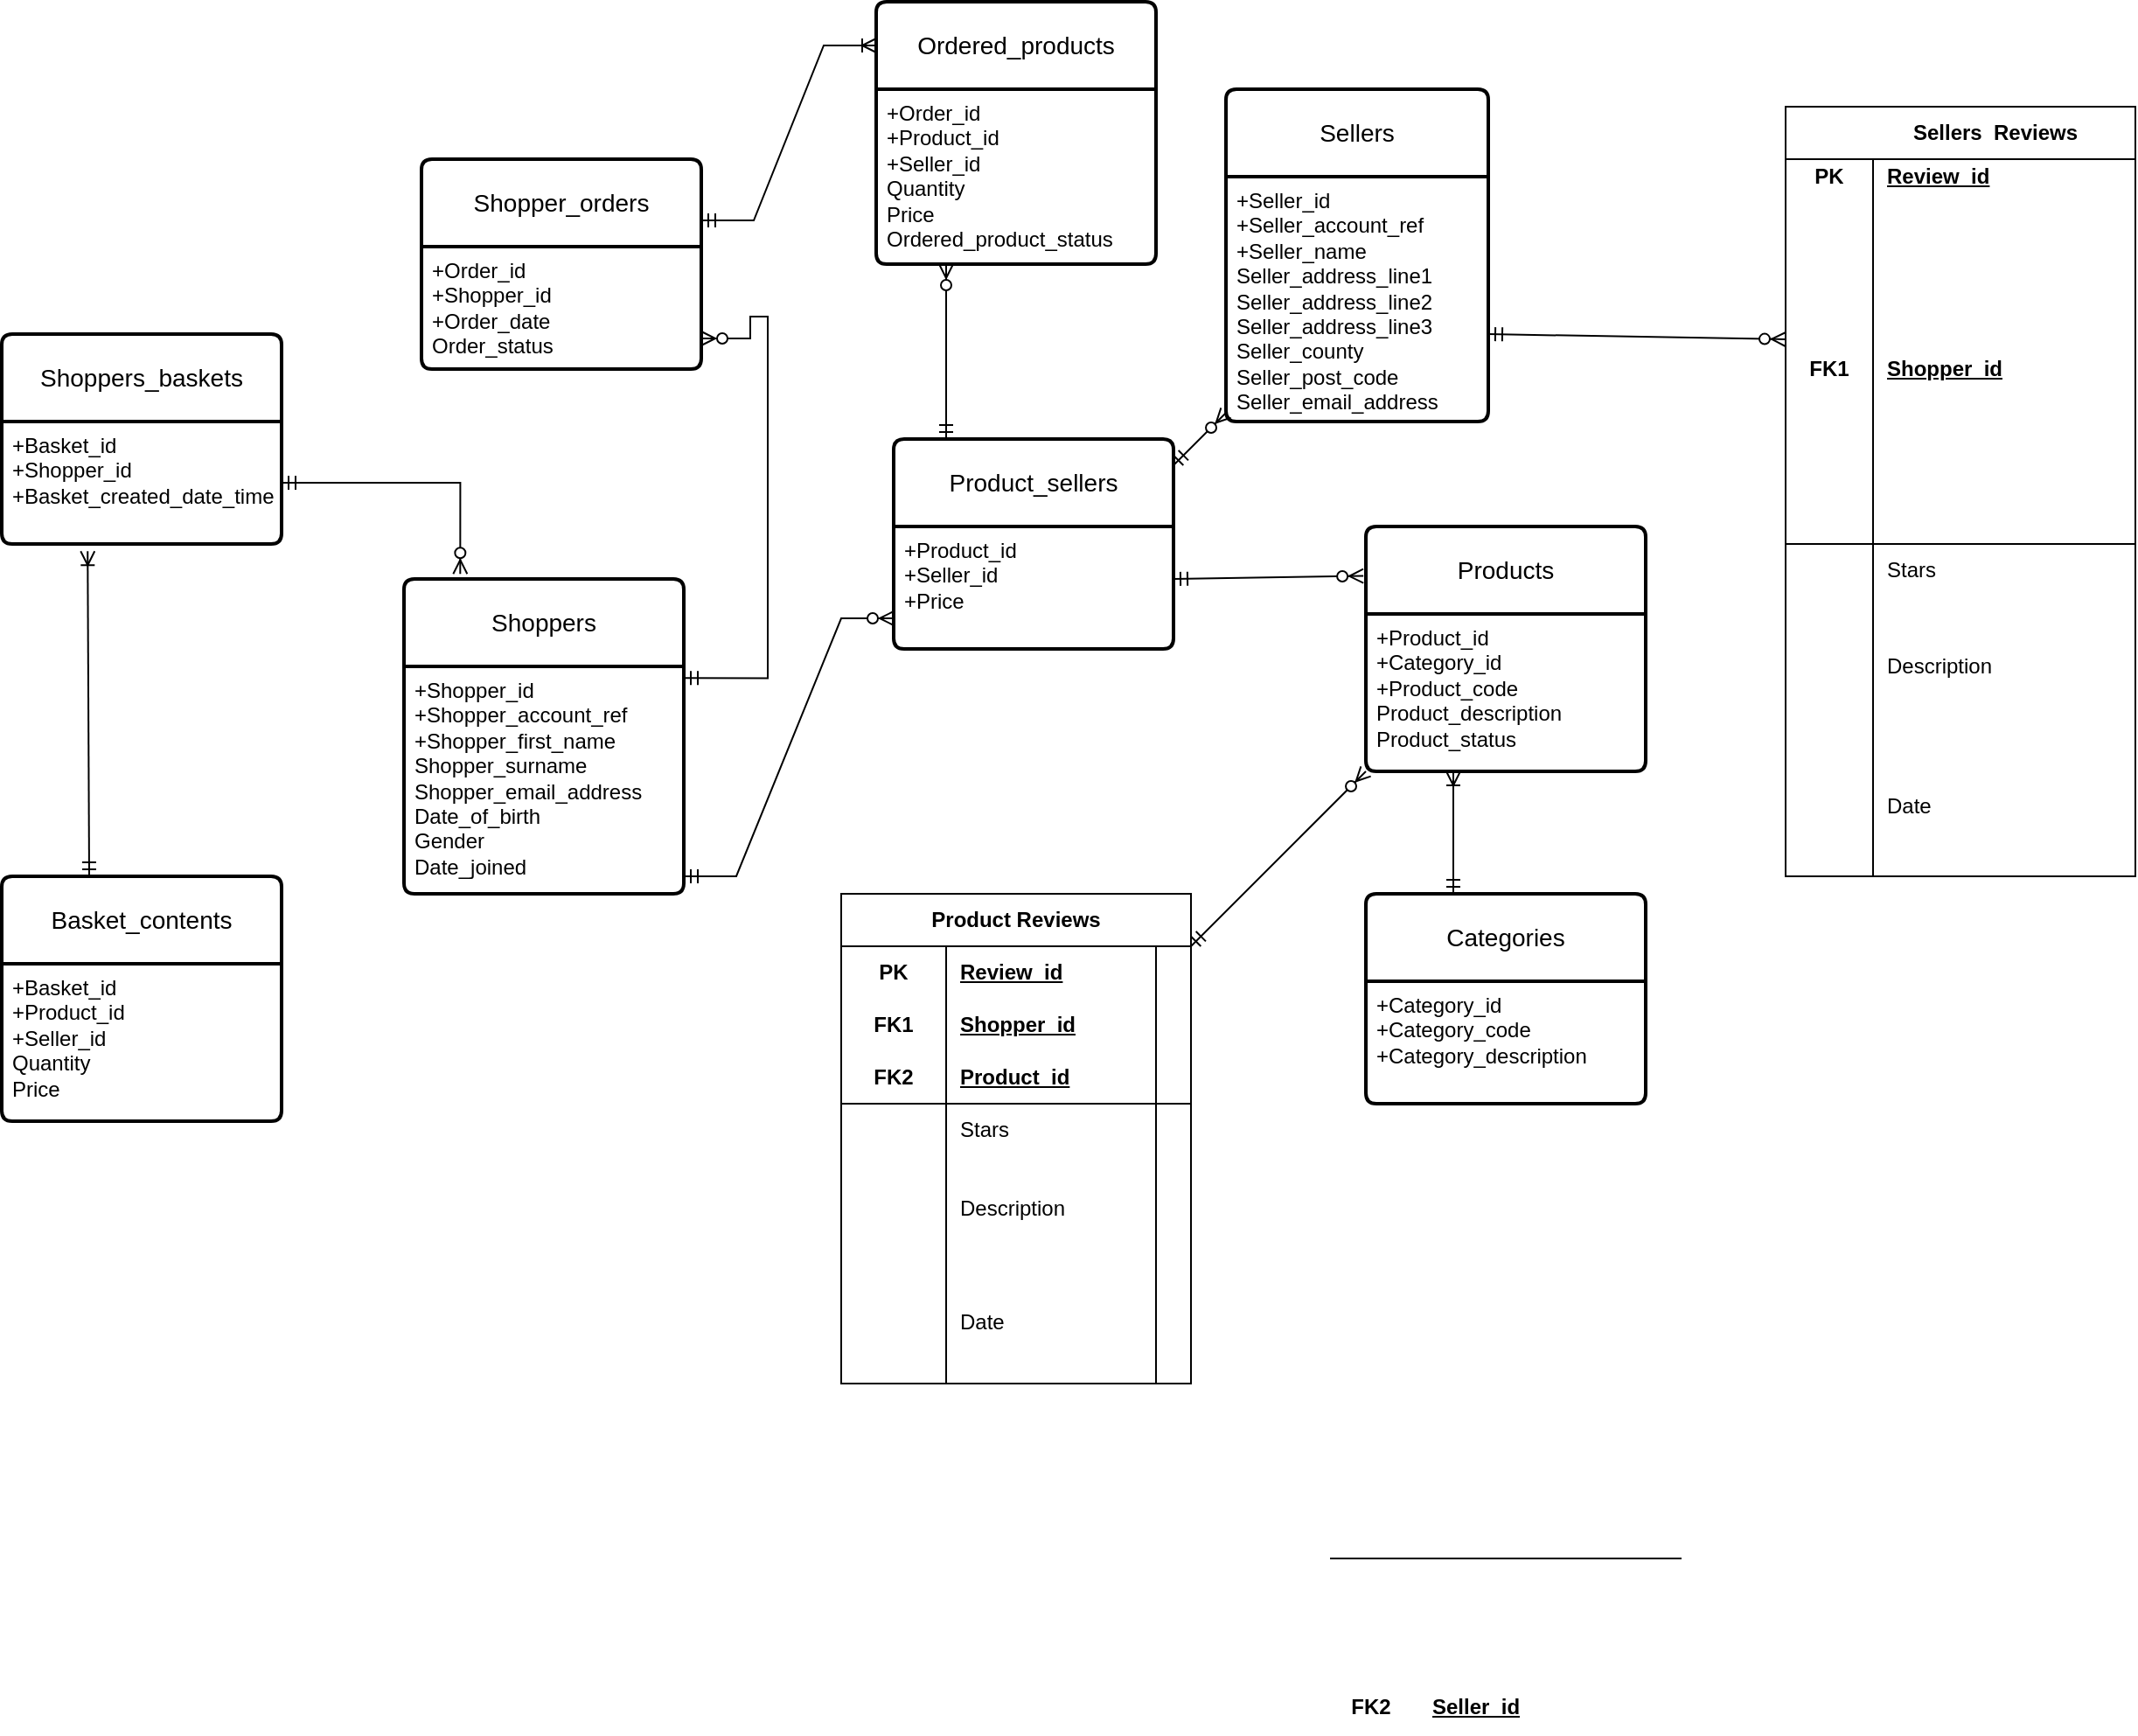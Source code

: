 <mxfile version="21.6.5" type="github">
  <diagram name="Page-1" id="c4_Dt_754PkRRUZJRmyz">
    <mxGraphModel dx="3562" dy="2305" grid="1" gridSize="10" guides="1" tooltips="1" connect="1" arrows="1" fold="1" page="1" pageScale="1" pageWidth="827" pageHeight="1169" math="0" shadow="0">
      <root>
        <mxCell id="0" />
        <mxCell id="1" parent="0" />
        <mxCell id="vRChnKE4G92V8Z9zBqg4-18" value="Shoppers_baskets" style="swimlane;childLayout=stackLayout;horizontal=1;startSize=50;horizontalStack=0;rounded=1;fontSize=14;fontStyle=0;strokeWidth=2;resizeParent=0;resizeLast=1;shadow=0;dashed=0;align=center;arcSize=4;whiteSpace=wrap;html=1;" parent="1" vertex="1">
          <mxGeometry x="-1630" y="40" width="160" height="120" as="geometry" />
        </mxCell>
        <mxCell id="vRChnKE4G92V8Z9zBqg4-19" value="+Basket_id&lt;br&gt;+Shopper_id&lt;br&gt;+Basket_created_date_time" style="align=left;strokeColor=none;fillColor=none;spacingLeft=4;fontSize=12;verticalAlign=top;resizable=0;rotatable=0;part=1;html=1;" parent="vRChnKE4G92V8Z9zBqg4-18" vertex="1">
          <mxGeometry y="50" width="160" height="70" as="geometry" />
        </mxCell>
        <mxCell id="vRChnKE4G92V8Z9zBqg4-20" value="Shoppers" style="swimlane;childLayout=stackLayout;horizontal=1;startSize=50;horizontalStack=0;rounded=1;fontSize=14;fontStyle=0;strokeWidth=2;resizeParent=0;resizeLast=1;shadow=0;dashed=0;align=center;arcSize=4;whiteSpace=wrap;html=1;" parent="1" vertex="1">
          <mxGeometry x="-1400" y="180" width="160" height="180" as="geometry" />
        </mxCell>
        <mxCell id="vRChnKE4G92V8Z9zBqg4-21" value="+Shopper_id&lt;br&gt;+Shopper_account_ref&lt;br&gt;+Shopper_first_name&lt;br&gt;Shopper_surname&lt;br&gt;Shopper_email_address&lt;br&gt;Date_of_birth&lt;br&gt;Gender&lt;br&gt;Date_joined&lt;br&gt;" style="align=left;strokeColor=none;fillColor=none;spacingLeft=4;fontSize=12;verticalAlign=top;resizable=0;rotatable=0;part=1;html=1;" parent="vRChnKE4G92V8Z9zBqg4-20" vertex="1">
          <mxGeometry y="50" width="160" height="130" as="geometry" />
        </mxCell>
        <mxCell id="vRChnKE4G92V8Z9zBqg4-26" value="Shopper_orders" style="swimlane;childLayout=stackLayout;horizontal=1;startSize=50;horizontalStack=0;rounded=1;fontSize=14;fontStyle=0;strokeWidth=2;resizeParent=0;resizeLast=1;shadow=0;dashed=0;align=center;arcSize=4;whiteSpace=wrap;html=1;" parent="1" vertex="1">
          <mxGeometry x="-1390" y="-60" width="160" height="120" as="geometry" />
        </mxCell>
        <mxCell id="vRChnKE4G92V8Z9zBqg4-27" value="+Order_id&lt;br&gt;+Shopper_id&lt;br&gt;+Order_date&lt;br&gt;&lt;span style=&quot;white-space: pre;&quot;&gt;Order_status&lt;/span&gt;" style="align=left;strokeColor=none;fillColor=none;spacingLeft=4;fontSize=12;verticalAlign=top;resizable=0;rotatable=0;part=1;html=1;" parent="vRChnKE4G92V8Z9zBqg4-26" vertex="1">
          <mxGeometry y="50" width="160" height="70" as="geometry" />
        </mxCell>
        <mxCell id="vRChnKE4G92V8Z9zBqg4-29" value="Ordered_products" style="swimlane;childLayout=stackLayout;horizontal=1;startSize=50;horizontalStack=0;rounded=1;fontSize=14;fontStyle=0;strokeWidth=2;resizeParent=0;resizeLast=1;shadow=0;dashed=0;align=center;arcSize=4;whiteSpace=wrap;html=1;" parent="1" vertex="1">
          <mxGeometry x="-1130" y="-150" width="160" height="150" as="geometry" />
        </mxCell>
        <mxCell id="vRChnKE4G92V8Z9zBqg4-30" value="+Order_id&lt;br&gt;+Product_id&lt;br&gt;+Seller_id&lt;br&gt;Quantity&lt;br&gt;Price&lt;br&gt;Ordered_product_status" style="align=left;strokeColor=none;fillColor=none;spacingLeft=4;fontSize=12;verticalAlign=top;resizable=0;rotatable=0;part=1;html=1;" parent="vRChnKE4G92V8Z9zBqg4-29" vertex="1">
          <mxGeometry y="50" width="160" height="100" as="geometry" />
        </mxCell>
        <mxCell id="vRChnKE4G92V8Z9zBqg4-33" value="Product_sellers" style="swimlane;childLayout=stackLayout;horizontal=1;startSize=50;horizontalStack=0;rounded=1;fontSize=14;fontStyle=0;strokeWidth=2;resizeParent=0;resizeLast=1;shadow=0;dashed=0;align=center;arcSize=4;whiteSpace=wrap;html=1;" parent="1" vertex="1">
          <mxGeometry x="-1120" y="100" width="160" height="120" as="geometry" />
        </mxCell>
        <mxCell id="vRChnKE4G92V8Z9zBqg4-34" value="+Product_id&lt;br&gt;+Seller_id&lt;br&gt;+Price" style="align=left;strokeColor=none;fillColor=none;spacingLeft=4;fontSize=12;verticalAlign=top;resizable=0;rotatable=0;part=1;html=1;" parent="vRChnKE4G92V8Z9zBqg4-33" vertex="1">
          <mxGeometry y="50" width="160" height="70" as="geometry" />
        </mxCell>
        <mxCell id="vRChnKE4G92V8Z9zBqg4-35" value="Sellers" style="swimlane;childLayout=stackLayout;horizontal=1;startSize=50;horizontalStack=0;rounded=1;fontSize=14;fontStyle=0;strokeWidth=2;resizeParent=0;resizeLast=1;shadow=0;dashed=0;align=center;arcSize=4;whiteSpace=wrap;html=1;" parent="1" vertex="1">
          <mxGeometry x="-930" y="-100" width="150" height="190" as="geometry" />
        </mxCell>
        <mxCell id="vRChnKE4G92V8Z9zBqg4-36" value="+Seller_id&lt;br&gt;+Seller_account_ref&lt;br&gt;+Seller_name&lt;br&gt;Seller_address_line1&lt;br&gt;Seller_address_line2&lt;br&gt;Seller_address_line3&lt;br&gt;Seller_county&lt;br&gt;Seller_post_code&lt;br&gt;Seller_email_address" style="align=left;strokeColor=none;fillColor=none;spacingLeft=4;fontSize=12;verticalAlign=top;resizable=0;rotatable=0;part=1;html=1;" parent="vRChnKE4G92V8Z9zBqg4-35" vertex="1">
          <mxGeometry y="50" width="150" height="140" as="geometry" />
        </mxCell>
        <mxCell id="vRChnKE4G92V8Z9zBqg4-39" value="Products" style="swimlane;childLayout=stackLayout;horizontal=1;startSize=50;horizontalStack=0;rounded=1;fontSize=14;fontStyle=0;strokeWidth=2;resizeParent=0;resizeLast=1;shadow=0;dashed=0;align=center;arcSize=4;whiteSpace=wrap;html=1;" parent="1" vertex="1">
          <mxGeometry x="-850" y="150" width="160" height="140" as="geometry" />
        </mxCell>
        <mxCell id="vRChnKE4G92V8Z9zBqg4-40" value="+Product_id&lt;br&gt;+Category_id&lt;br&gt;+Product_code&lt;br&gt;Product_description&lt;br&gt;Product_status" style="align=left;strokeColor=none;fillColor=none;spacingLeft=4;fontSize=12;verticalAlign=top;resizable=0;rotatable=0;part=1;html=1;" parent="vRChnKE4G92V8Z9zBqg4-39" vertex="1">
          <mxGeometry y="50" width="160" height="90" as="geometry" />
        </mxCell>
        <mxCell id="vRChnKE4G92V8Z9zBqg4-43" value="Categories" style="swimlane;childLayout=stackLayout;horizontal=1;startSize=50;horizontalStack=0;rounded=1;fontSize=14;fontStyle=0;strokeWidth=2;resizeParent=0;resizeLast=1;shadow=0;dashed=0;align=center;arcSize=4;whiteSpace=wrap;html=1;" parent="1" vertex="1">
          <mxGeometry x="-850" y="360" width="160" height="120" as="geometry" />
        </mxCell>
        <mxCell id="vRChnKE4G92V8Z9zBqg4-44" value="+Category_id&lt;br&gt;+Category_code&lt;br&gt;+Category_description" style="align=left;strokeColor=none;fillColor=none;spacingLeft=4;fontSize=12;verticalAlign=top;resizable=0;rotatable=0;part=1;html=1;" parent="vRChnKE4G92V8Z9zBqg4-43" vertex="1">
          <mxGeometry y="50" width="160" height="70" as="geometry" />
        </mxCell>
        <mxCell id="vRChnKE4G92V8Z9zBqg4-45" value="" style="fontSize=12;html=1;endArrow=ERoneToMany;startArrow=ERmandOne;rounded=0;" parent="1" edge="1">
          <mxGeometry width="100" height="100" relative="1" as="geometry">
            <mxPoint x="-800" y="360" as="sourcePoint" />
            <mxPoint x="-800" y="290" as="targetPoint" />
            <Array as="points">
              <mxPoint x="-800" y="310" />
            </Array>
          </mxGeometry>
        </mxCell>
        <mxCell id="vRChnKE4G92V8Z9zBqg4-46" value="" style="fontSize=12;html=1;endArrow=ERzeroToMany;startArrow=ERmandOne;rounded=0;entryX=-0.009;entryY=0.202;entryDx=0;entryDy=0;entryPerimeter=0;" parent="1" target="vRChnKE4G92V8Z9zBqg4-39" edge="1">
          <mxGeometry width="100" height="100" relative="1" as="geometry">
            <mxPoint x="-960" y="180" as="sourcePoint" />
            <mxPoint x="-860" y="180" as="targetPoint" />
          </mxGeometry>
        </mxCell>
        <mxCell id="vRChnKE4G92V8Z9zBqg4-47" value="" style="fontSize=12;html=1;endArrow=ERzeroToMany;startArrow=ERmandOne;rounded=0;" parent="1" edge="1">
          <mxGeometry width="100" height="100" relative="1" as="geometry">
            <mxPoint x="-960" y="115" as="sourcePoint" />
            <mxPoint x="-930" y="85" as="targetPoint" />
            <Array as="points">
              <mxPoint x="-930" y="85" />
            </Array>
          </mxGeometry>
        </mxCell>
        <mxCell id="vRChnKE4G92V8Z9zBqg4-48" value="" style="fontSize=12;html=1;endArrow=ERzeroToMany;startArrow=ERmandOne;rounded=0;entryX=0.25;entryY=1;entryDx=0;entryDy=0;" parent="1" target="vRChnKE4G92V8Z9zBqg4-30" edge="1">
          <mxGeometry width="100" height="100" relative="1" as="geometry">
            <mxPoint x="-1090" y="100" as="sourcePoint" />
            <mxPoint x="-990" as="targetPoint" />
          </mxGeometry>
        </mxCell>
        <mxCell id="vRChnKE4G92V8Z9zBqg4-49" value="" style="edgeStyle=entityRelationEdgeStyle;fontSize=12;html=1;endArrow=ERoneToMany;startArrow=ERmandOne;rounded=0;" parent="1" edge="1">
          <mxGeometry width="100" height="100" relative="1" as="geometry">
            <mxPoint x="-1230" y="-25" as="sourcePoint" />
            <mxPoint x="-1130" y="-125" as="targetPoint" />
          </mxGeometry>
        </mxCell>
        <mxCell id="vRChnKE4G92V8Z9zBqg4-50" value="" style="edgeStyle=orthogonalEdgeStyle;fontSize=12;html=1;endArrow=ERzeroToMany;startArrow=ERmandOne;rounded=0;entryX=1;entryY=0.75;entryDx=0;entryDy=0;exitX=0.826;exitY=-0.023;exitDx=0;exitDy=0;exitPerimeter=0;" parent="1" target="vRChnKE4G92V8Z9zBqg4-27" edge="1">
          <mxGeometry width="100" height="100" relative="1" as="geometry">
            <mxPoint x="-1240.0" y="236.68" as="sourcePoint" />
            <mxPoint x="-1202.16" y="83.32" as="targetPoint" />
            <Array as="points">
              <mxPoint x="-1192" y="237" />
              <mxPoint x="-1192" y="30" />
              <mxPoint x="-1202" y="30" />
              <mxPoint x="-1202" y="42" />
            </Array>
          </mxGeometry>
        </mxCell>
        <mxCell id="vRChnKE4G92V8Z9zBqg4-52" value="" style="edgeStyle=orthogonalEdgeStyle;fontSize=12;html=1;endArrow=ERzeroToMany;startArrow=ERmandOne;rounded=0;entryX=0.201;entryY=-0.016;entryDx=0;entryDy=0;entryPerimeter=0;exitX=1;exitY=0.5;exitDx=0;exitDy=0;" parent="1" source="vRChnKE4G92V8Z9zBqg4-19" target="vRChnKE4G92V8Z9zBqg4-20" edge="1">
          <mxGeometry width="100" height="100" relative="1" as="geometry">
            <mxPoint x="-1530" y="360" as="sourcePoint" />
            <mxPoint x="-1430" y="260" as="targetPoint" />
          </mxGeometry>
        </mxCell>
        <mxCell id="vRChnKE4G92V8Z9zBqg4-60" value="Basket_contents" style="swimlane;childLayout=stackLayout;horizontal=1;startSize=50;horizontalStack=0;rounded=1;fontSize=14;fontStyle=0;strokeWidth=2;resizeParent=0;resizeLast=1;shadow=0;dashed=0;align=center;arcSize=4;whiteSpace=wrap;html=1;" parent="1" vertex="1">
          <mxGeometry x="-1630" y="350" width="160" height="140" as="geometry" />
        </mxCell>
        <mxCell id="vRChnKE4G92V8Z9zBqg4-61" value="+Basket_id&lt;br&gt;+Product_id&lt;br&gt;+Seller_id&lt;br&gt;Quantity&lt;br&gt;Price" style="align=left;strokeColor=none;fillColor=none;spacingLeft=4;fontSize=12;verticalAlign=top;resizable=0;rotatable=0;part=1;html=1;" parent="vRChnKE4G92V8Z9zBqg4-60" vertex="1">
          <mxGeometry y="50" width="160" height="90" as="geometry" />
        </mxCell>
        <mxCell id="vRChnKE4G92V8Z9zBqg4-62" value="" style="fontSize=12;html=1;endArrow=ERoneToMany;startArrow=ERmandOne;rounded=0;entryX=0.307;entryY=1.059;entryDx=0;entryDy=0;entryPerimeter=0;" parent="1" target="vRChnKE4G92V8Z9zBqg4-19" edge="1">
          <mxGeometry width="100" height="100" relative="1" as="geometry">
            <mxPoint x="-1580" y="350" as="sourcePoint" />
            <mxPoint x="-1580" y="190" as="targetPoint" />
          </mxGeometry>
        </mxCell>
        <mxCell id="vRChnKE4G92V8Z9zBqg4-63" value="" style="edgeStyle=entityRelationEdgeStyle;fontSize=12;html=1;endArrow=ERzeroToMany;startArrow=ERmandOne;rounded=0;entryX=0;entryY=0.75;entryDx=0;entryDy=0;" parent="1" target="vRChnKE4G92V8Z9zBqg4-34" edge="1">
          <mxGeometry width="100" height="100" relative="1" as="geometry">
            <mxPoint x="-1240" y="350" as="sourcePoint" />
            <mxPoint x="-1050" y="340" as="targetPoint" />
          </mxGeometry>
        </mxCell>
        <mxCell id="8TXRBw3bWt_NYe63GzC4-1" value="Product Reviews" style="shape=table;startSize=30;container=1;collapsible=1;childLayout=tableLayout;fixedRows=1;rowLines=0;fontStyle=1;align=center;resizeLast=1;html=1;whiteSpace=wrap;" vertex="1" parent="1">
          <mxGeometry x="-1150" y="360" width="200" height="280" as="geometry">
            <mxRectangle x="-1230" y="390" width="140" height="30" as="alternateBounds" />
          </mxGeometry>
        </mxCell>
        <mxCell id="8TXRBw3bWt_NYe63GzC4-23" style="shape=tableRow;horizontal=0;startSize=0;swimlaneHead=0;swimlaneBody=0;fillColor=none;collapsible=0;dropTarget=0;points=[[0,0.5],[1,0.5]];portConstraint=eastwest;top=0;left=0;right=0;bottom=0;html=1;" vertex="1" parent="8TXRBw3bWt_NYe63GzC4-1">
          <mxGeometry y="30" width="200" height="30" as="geometry" />
        </mxCell>
        <mxCell id="8TXRBw3bWt_NYe63GzC4-24" value="PK" style="shape=partialRectangle;connectable=0;fillColor=none;top=0;left=0;bottom=0;right=0;fontStyle=1;overflow=hidden;html=1;whiteSpace=wrap;" vertex="1" parent="8TXRBw3bWt_NYe63GzC4-23">
          <mxGeometry width="60" height="30" as="geometry">
            <mxRectangle width="60" height="30" as="alternateBounds" />
          </mxGeometry>
        </mxCell>
        <mxCell id="8TXRBw3bWt_NYe63GzC4-25" value="Review_id" style="shape=partialRectangle;connectable=0;fillColor=none;top=0;left=0;bottom=0;right=0;align=left;spacingLeft=6;fontStyle=5;overflow=hidden;html=1;whiteSpace=wrap;" vertex="1" parent="8TXRBw3bWt_NYe63GzC4-23">
          <mxGeometry x="60" width="140" height="30" as="geometry">
            <mxRectangle width="140" height="30" as="alternateBounds" />
          </mxGeometry>
        </mxCell>
        <mxCell id="8TXRBw3bWt_NYe63GzC4-2" value="" style="shape=tableRow;horizontal=0;startSize=0;swimlaneHead=0;swimlaneBody=0;fillColor=none;collapsible=0;dropTarget=0;points=[[0,0.5],[1,0.5]];portConstraint=eastwest;top=0;left=0;right=0;bottom=0;html=1;" vertex="1" parent="8TXRBw3bWt_NYe63GzC4-1">
          <mxGeometry y="60" width="200" height="30" as="geometry" />
        </mxCell>
        <mxCell id="8TXRBw3bWt_NYe63GzC4-3" value="FK1" style="shape=partialRectangle;connectable=0;fillColor=none;top=0;left=0;bottom=0;right=0;fontStyle=1;overflow=hidden;html=1;whiteSpace=wrap;" vertex="1" parent="8TXRBw3bWt_NYe63GzC4-2">
          <mxGeometry width="60" height="30" as="geometry">
            <mxRectangle width="60" height="30" as="alternateBounds" />
          </mxGeometry>
        </mxCell>
        <mxCell id="8TXRBw3bWt_NYe63GzC4-4" value="Shopper_id" style="shape=partialRectangle;connectable=0;fillColor=none;top=0;left=0;bottom=0;right=0;align=left;spacingLeft=6;fontStyle=5;overflow=hidden;html=1;whiteSpace=wrap;" vertex="1" parent="8TXRBw3bWt_NYe63GzC4-2">
          <mxGeometry x="60" width="140" height="30" as="geometry">
            <mxRectangle width="140" height="30" as="alternateBounds" />
          </mxGeometry>
        </mxCell>
        <mxCell id="8TXRBw3bWt_NYe63GzC4-5" value="" style="shape=tableRow;horizontal=0;startSize=0;swimlaneHead=0;swimlaneBody=0;fillColor=none;collapsible=0;dropTarget=0;points=[[0,0.5],[1,0.5]];portConstraint=eastwest;top=0;left=0;right=0;bottom=1;html=1;" vertex="1" parent="8TXRBw3bWt_NYe63GzC4-1">
          <mxGeometry y="90" width="200" height="30" as="geometry" />
        </mxCell>
        <mxCell id="8TXRBw3bWt_NYe63GzC4-6" value="FK2" style="shape=partialRectangle;connectable=0;fillColor=none;top=0;left=0;bottom=0;right=0;fontStyle=1;overflow=hidden;html=1;whiteSpace=wrap;" vertex="1" parent="8TXRBw3bWt_NYe63GzC4-5">
          <mxGeometry width="60" height="30" as="geometry">
            <mxRectangle width="60" height="30" as="alternateBounds" />
          </mxGeometry>
        </mxCell>
        <mxCell id="8TXRBw3bWt_NYe63GzC4-7" value="Product_id" style="shape=partialRectangle;connectable=0;fillColor=none;top=0;left=0;bottom=0;right=0;align=left;spacingLeft=6;fontStyle=5;overflow=hidden;html=1;whiteSpace=wrap;" vertex="1" parent="8TXRBw3bWt_NYe63GzC4-5">
          <mxGeometry x="60" width="140" height="30" as="geometry">
            <mxRectangle width="140" height="30" as="alternateBounds" />
          </mxGeometry>
        </mxCell>
        <mxCell id="8TXRBw3bWt_NYe63GzC4-8" value="" style="shape=tableRow;horizontal=0;startSize=0;swimlaneHead=0;swimlaneBody=0;fillColor=none;collapsible=0;dropTarget=0;points=[[0,0.5],[1,0.5]];portConstraint=eastwest;top=0;left=0;right=0;bottom=0;html=1;" vertex="1" parent="8TXRBw3bWt_NYe63GzC4-1">
          <mxGeometry y="120" width="200" height="30" as="geometry" />
        </mxCell>
        <mxCell id="8TXRBw3bWt_NYe63GzC4-9" value="" style="shape=partialRectangle;connectable=0;fillColor=none;top=0;left=0;bottom=0;right=0;editable=1;overflow=hidden;html=1;whiteSpace=wrap;" vertex="1" parent="8TXRBw3bWt_NYe63GzC4-8">
          <mxGeometry width="60" height="30" as="geometry">
            <mxRectangle width="60" height="30" as="alternateBounds" />
          </mxGeometry>
        </mxCell>
        <mxCell id="8TXRBw3bWt_NYe63GzC4-10" value="Stars" style="shape=partialRectangle;connectable=0;fillColor=none;top=0;left=0;bottom=0;right=0;align=left;spacingLeft=6;overflow=hidden;html=1;whiteSpace=wrap;" vertex="1" parent="8TXRBw3bWt_NYe63GzC4-8">
          <mxGeometry x="60" width="140" height="30" as="geometry">
            <mxRectangle width="140" height="30" as="alternateBounds" />
          </mxGeometry>
        </mxCell>
        <mxCell id="8TXRBw3bWt_NYe63GzC4-11" value="" style="shape=tableRow;horizontal=0;startSize=0;swimlaneHead=0;swimlaneBody=0;fillColor=none;collapsible=0;dropTarget=0;points=[[0,0.5],[1,0.5]];portConstraint=eastwest;top=0;left=0;right=0;bottom=0;html=1;" vertex="1" parent="8TXRBw3bWt_NYe63GzC4-1">
          <mxGeometry y="150" width="200" height="60" as="geometry" />
        </mxCell>
        <mxCell id="8TXRBw3bWt_NYe63GzC4-12" value="" style="shape=partialRectangle;connectable=0;fillColor=none;top=0;left=0;bottom=0;right=0;editable=1;overflow=hidden;html=1;whiteSpace=wrap;" vertex="1" parent="8TXRBw3bWt_NYe63GzC4-11">
          <mxGeometry width="60" height="60" as="geometry">
            <mxRectangle width="60" height="60" as="alternateBounds" />
          </mxGeometry>
        </mxCell>
        <mxCell id="8TXRBw3bWt_NYe63GzC4-13" value="Description&lt;br&gt;" style="shape=partialRectangle;connectable=0;fillColor=none;top=0;left=0;bottom=0;right=0;align=left;spacingLeft=6;overflow=hidden;html=1;whiteSpace=wrap;" vertex="1" parent="8TXRBw3bWt_NYe63GzC4-11">
          <mxGeometry x="60" width="120" height="60" as="geometry">
            <mxRectangle width="120" height="60" as="alternateBounds" />
          </mxGeometry>
        </mxCell>
        <mxCell id="8TXRBw3bWt_NYe63GzC4-15" value="" style="text;html=1;align=center;verticalAlign=middle;resizable=0;points=[];autosize=1;strokeColor=none;fillColor=none;" vertex="1" parent="8TXRBw3bWt_NYe63GzC4-11">
          <mxGeometry x="180" width="20" height="60" as="geometry">
            <mxRectangle width="20" height="60" as="alternateBounds" />
          </mxGeometry>
        </mxCell>
        <mxCell id="8TXRBw3bWt_NYe63GzC4-17" value="" style="shape=tableRow;horizontal=0;startSize=0;swimlaneHead=0;swimlaneBody=0;fillColor=none;collapsible=0;dropTarget=0;points=[[0,0.5],[1,0.5]];portConstraint=eastwest;top=0;left=0;right=0;bottom=0;html=1;" vertex="1" parent="8TXRBw3bWt_NYe63GzC4-1">
          <mxGeometry y="210" width="200" height="70" as="geometry" />
        </mxCell>
        <mxCell id="8TXRBw3bWt_NYe63GzC4-18" value="" style="shape=partialRectangle;connectable=0;fillColor=none;top=0;left=0;bottom=0;right=0;editable=1;overflow=hidden;html=1;whiteSpace=wrap;" vertex="1" parent="8TXRBw3bWt_NYe63GzC4-17">
          <mxGeometry width="60" height="70" as="geometry">
            <mxRectangle width="60" height="70" as="alternateBounds" />
          </mxGeometry>
        </mxCell>
        <mxCell id="8TXRBw3bWt_NYe63GzC4-19" value="Date" style="shape=partialRectangle;connectable=0;fillColor=none;top=0;left=0;bottom=0;right=0;align=left;spacingLeft=6;overflow=hidden;html=1;whiteSpace=wrap;" vertex="1" parent="8TXRBw3bWt_NYe63GzC4-17">
          <mxGeometry x="60" width="120" height="70" as="geometry">
            <mxRectangle width="120" height="70" as="alternateBounds" />
          </mxGeometry>
        </mxCell>
        <mxCell id="8TXRBw3bWt_NYe63GzC4-20" value="" style="text;html=1;align=center;verticalAlign=middle;resizable=0;points=[];autosize=1;strokeColor=none;fillColor=none;" vertex="1" parent="8TXRBw3bWt_NYe63GzC4-17">
          <mxGeometry x="180" width="20" height="70" as="geometry">
            <mxRectangle width="20" height="70" as="alternateBounds" />
          </mxGeometry>
        </mxCell>
        <mxCell id="8TXRBw3bWt_NYe63GzC4-42" value="&lt;blockquote style=&quot;margin: 0 0 0 40px; border: none; padding: 0px;&quot;&gt;Sellers &amp;nbsp;Reviews&lt;/blockquote&gt;" style="shape=table;startSize=30;container=1;collapsible=1;childLayout=tableLayout;fixedRows=1;rowLines=0;fontStyle=1;align=center;resizeLast=1;html=1;whiteSpace=wrap;" vertex="1" parent="1">
          <mxGeometry x="-610" y="-90" width="200" height="440" as="geometry">
            <mxRectangle x="-870" y="620" width="170" height="30" as="alternateBounds" />
          </mxGeometry>
        </mxCell>
        <mxCell id="8TXRBw3bWt_NYe63GzC4-43" value="" style="shape=tableRow;horizontal=0;startSize=0;swimlaneHead=0;swimlaneBody=0;fillColor=none;collapsible=0;dropTarget=0;points=[[0,0.5],[1,0.5]];portConstraint=eastwest;top=0;left=0;right=0;bottom=0;html=1;" vertex="1" parent="8TXRBw3bWt_NYe63GzC4-42">
          <mxGeometry y="30" width="200" height="20" as="geometry" />
        </mxCell>
        <mxCell id="8TXRBw3bWt_NYe63GzC4-44" value="PK" style="shape=partialRectangle;connectable=0;fillColor=none;top=0;left=0;bottom=0;right=0;fontStyle=1;overflow=hidden;html=1;whiteSpace=wrap;" vertex="1" parent="8TXRBw3bWt_NYe63GzC4-43">
          <mxGeometry width="50" height="20" as="geometry">
            <mxRectangle width="50" height="20" as="alternateBounds" />
          </mxGeometry>
        </mxCell>
        <mxCell id="8TXRBw3bWt_NYe63GzC4-45" value="Review_id" style="shape=partialRectangle;connectable=0;fillColor=none;top=0;left=0;bottom=0;right=0;align=left;spacingLeft=6;fontStyle=5;overflow=hidden;html=1;whiteSpace=wrap;" vertex="1" parent="8TXRBw3bWt_NYe63GzC4-43">
          <mxGeometry x="50" width="150" height="20" as="geometry">
            <mxRectangle width="150" height="20" as="alternateBounds" />
          </mxGeometry>
        </mxCell>
        <mxCell id="8TXRBw3bWt_NYe63GzC4-46" value="" style="shape=tableRow;horizontal=0;startSize=0;swimlaneHead=0;swimlaneBody=0;fillColor=none;collapsible=0;dropTarget=0;points=[[0,0.5],[1,0.5]];portConstraint=eastwest;top=0;left=0;right=0;bottom=1;html=1;" vertex="1" parent="8TXRBw3bWt_NYe63GzC4-42">
          <mxGeometry y="50" width="200" height="200" as="geometry" />
        </mxCell>
        <mxCell id="8TXRBw3bWt_NYe63GzC4-47" value="FK1" style="shape=partialRectangle;connectable=0;fillColor=none;top=0;left=0;bottom=0;right=0;fontStyle=1;overflow=hidden;html=1;whiteSpace=wrap;" vertex="1" parent="8TXRBw3bWt_NYe63GzC4-46">
          <mxGeometry width="50" height="200" as="geometry">
            <mxRectangle width="50" height="200" as="alternateBounds" />
          </mxGeometry>
        </mxCell>
        <mxCell id="8TXRBw3bWt_NYe63GzC4-48" value="Shopper_id" style="shape=partialRectangle;connectable=0;fillColor=none;top=0;left=0;bottom=0;right=0;align=left;spacingLeft=6;fontStyle=5;overflow=hidden;html=1;whiteSpace=wrap;" vertex="1" parent="8TXRBw3bWt_NYe63GzC4-46">
          <mxGeometry x="50" width="150" height="200" as="geometry">
            <mxRectangle width="150" height="200" as="alternateBounds" />
          </mxGeometry>
        </mxCell>
        <mxCell id="8TXRBw3bWt_NYe63GzC4-49" value="" style="shape=tableRow;horizontal=0;startSize=0;swimlaneHead=0;swimlaneBody=0;fillColor=none;collapsible=0;dropTarget=0;points=[[0,0.5],[1,0.5]];portConstraint=eastwest;top=0;left=0;right=0;bottom=0;html=1;" vertex="1" parent="8TXRBw3bWt_NYe63GzC4-42">
          <mxGeometry y="250" width="200" height="30" as="geometry" />
        </mxCell>
        <mxCell id="8TXRBw3bWt_NYe63GzC4-50" value="" style="shape=partialRectangle;connectable=0;fillColor=none;top=0;left=0;bottom=0;right=0;editable=1;overflow=hidden;html=1;whiteSpace=wrap;" vertex="1" parent="8TXRBw3bWt_NYe63GzC4-49">
          <mxGeometry width="50" height="30" as="geometry">
            <mxRectangle width="50" height="30" as="alternateBounds" />
          </mxGeometry>
        </mxCell>
        <mxCell id="8TXRBw3bWt_NYe63GzC4-51" value="Stars" style="shape=partialRectangle;connectable=0;fillColor=none;top=0;left=0;bottom=0;right=0;align=left;spacingLeft=6;overflow=hidden;html=1;whiteSpace=wrap;" vertex="1" parent="8TXRBw3bWt_NYe63GzC4-49">
          <mxGeometry x="50" width="150" height="30" as="geometry">
            <mxRectangle width="150" height="30" as="alternateBounds" />
          </mxGeometry>
        </mxCell>
        <mxCell id="8TXRBw3bWt_NYe63GzC4-52" value="" style="shape=tableRow;horizontal=0;startSize=0;swimlaneHead=0;swimlaneBody=0;fillColor=none;collapsible=0;dropTarget=0;points=[[0,0.5],[1,0.5]];portConstraint=eastwest;top=0;left=0;right=0;bottom=0;html=1;verticalAlign=middle;" vertex="1" parent="8TXRBw3bWt_NYe63GzC4-42">
          <mxGeometry y="280" width="200" height="80" as="geometry" />
        </mxCell>
        <mxCell id="8TXRBw3bWt_NYe63GzC4-53" value="" style="shape=partialRectangle;connectable=0;fillColor=none;top=0;left=0;bottom=0;right=0;editable=1;overflow=hidden;html=1;whiteSpace=wrap;" vertex="1" parent="8TXRBw3bWt_NYe63GzC4-52">
          <mxGeometry width="50" height="80" as="geometry">
            <mxRectangle width="50" height="80" as="alternateBounds" />
          </mxGeometry>
        </mxCell>
        <mxCell id="8TXRBw3bWt_NYe63GzC4-54" value="Description" style="shape=partialRectangle;connectable=0;fillColor=none;top=0;left=0;bottom=0;right=0;align=left;spacingLeft=6;overflow=hidden;html=1;whiteSpace=wrap;verticalAlign=middle;" vertex="1" parent="8TXRBw3bWt_NYe63GzC4-52">
          <mxGeometry x="50" width="150" height="80" as="geometry">
            <mxRectangle width="150" height="80" as="alternateBounds" />
          </mxGeometry>
        </mxCell>
        <mxCell id="8TXRBw3bWt_NYe63GzC4-96" value="" style="shape=tableRow;horizontal=0;startSize=0;swimlaneHead=0;swimlaneBody=0;fillColor=none;collapsible=0;dropTarget=0;points=[[0,0.5],[1,0.5]];portConstraint=eastwest;top=0;left=0;right=0;bottom=0;html=1;verticalAlign=middle;" vertex="1" parent="8TXRBw3bWt_NYe63GzC4-42">
          <mxGeometry y="360" width="200" height="80" as="geometry" />
        </mxCell>
        <mxCell id="8TXRBw3bWt_NYe63GzC4-97" value="" style="shape=partialRectangle;connectable=0;fillColor=none;top=0;left=0;bottom=0;right=0;editable=1;overflow=hidden;html=1;whiteSpace=wrap;" vertex="1" parent="8TXRBw3bWt_NYe63GzC4-96">
          <mxGeometry width="50" height="80" as="geometry">
            <mxRectangle width="50" height="80" as="alternateBounds" />
          </mxGeometry>
        </mxCell>
        <mxCell id="8TXRBw3bWt_NYe63GzC4-98" value="Date" style="shape=partialRectangle;connectable=0;fillColor=none;top=0;left=0;bottom=0;right=0;align=left;spacingLeft=6;overflow=hidden;html=1;whiteSpace=wrap;verticalAlign=middle;" vertex="1" parent="8TXRBw3bWt_NYe63GzC4-96">
          <mxGeometry x="50" width="150" height="80" as="geometry">
            <mxRectangle width="150" height="80" as="alternateBounds" />
          </mxGeometry>
        </mxCell>
        <mxCell id="8TXRBw3bWt_NYe63GzC4-71" value="" style="fontSize=12;html=1;endArrow=ERzeroToMany;startArrow=ERmandOne;rounded=0;" edge="1" parent="1">
          <mxGeometry width="100" height="100" relative="1" as="geometry">
            <mxPoint x="-950" y="390" as="sourcePoint" />
            <mxPoint x="-850" y="290" as="targetPoint" />
          </mxGeometry>
        </mxCell>
        <mxCell id="8TXRBw3bWt_NYe63GzC4-99" value="" style="shape=tableRow;horizontal=0;startSize=0;swimlaneHead=0;swimlaneBody=0;fillColor=none;collapsible=0;dropTarget=0;points=[[0,0.5],[1,0.5]];portConstraint=eastwest;top=0;left=0;right=0;bottom=1;html=1;" vertex="1" parent="1">
          <mxGeometry x="-870" y="710" width="200" height="30" as="geometry" />
        </mxCell>
        <mxCell id="8TXRBw3bWt_NYe63GzC4-101" value="Seller_id" style="shape=partialRectangle;connectable=0;fillColor=none;top=0;left=0;bottom=0;right=0;align=left;spacingLeft=6;fontStyle=5;overflow=hidden;html=1;whiteSpace=wrap;" vertex="1" parent="1">
          <mxGeometry x="-820" y="810" width="160" height="30" as="geometry">
            <mxRectangle width="140" height="30" as="alternateBounds" />
          </mxGeometry>
        </mxCell>
        <mxCell id="8TXRBw3bWt_NYe63GzC4-100" value="FK2" style="shape=partialRectangle;connectable=0;fillColor=none;top=0;left=0;bottom=0;right=0;fontStyle=1;overflow=hidden;html=1;whiteSpace=wrap;" vertex="1" parent="1">
          <mxGeometry x="-867" y="810" width="40" height="30" as="geometry">
            <mxRectangle width="60" height="30" as="alternateBounds" />
          </mxGeometry>
        </mxCell>
        <mxCell id="8TXRBw3bWt_NYe63GzC4-102" value="" style="fontSize=12;html=1;endArrow=ERzeroToMany;startArrow=ERmandOne;rounded=0;entryX=0;entryY=0.415;entryDx=0;entryDy=0;entryPerimeter=0;" edge="1" parent="1" target="8TXRBw3bWt_NYe63GzC4-46">
          <mxGeometry width="100" height="100" relative="1" as="geometry">
            <mxPoint x="-780" y="40" as="sourcePoint" />
            <mxPoint x="-680" y="-60" as="targetPoint" />
          </mxGeometry>
        </mxCell>
      </root>
    </mxGraphModel>
  </diagram>
</mxfile>
